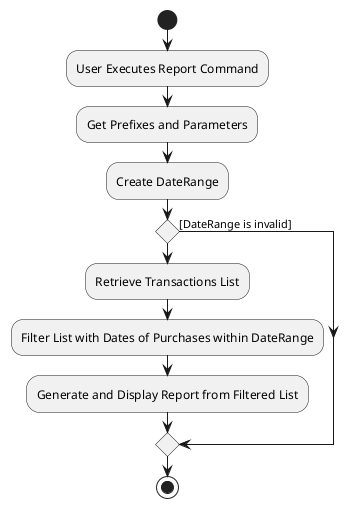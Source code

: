 @startuml
start
:User Executes Report Command;

'Since the beta syntax does not support placing the condition outside the
'diamond we place it as the true branch instead.

:Get Prefixes and Parameters;
:Create DateRange;
if () then
    :Retrieve Transactions List;
    :Filter List with Dates of Purchases within DateRange;
    :Generate and Display Report from Filtered List;
else ([DateRange is invalid])

endif
stop
@enduml